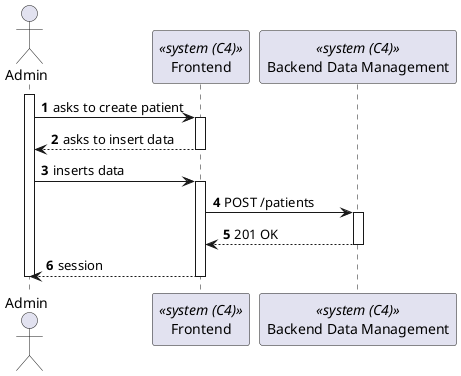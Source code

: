 @startuml process-view
autonumber

actor "Admin" as Admin
participant Frontend as "Frontend" <<system (C4)>>
participant BackendDataManagement as "Backend Data Management" <<system (C4)>>

activate Admin

    Admin -> Frontend : asks to create patient

    activate Frontend
        Frontend --> Admin : asks to insert data
    
    deactivate Frontend

    Admin -> Frontend : inserts data

    activate Frontend
    
        Frontend-> BackendDataManagement : POST /patients
        activate BackendDataManagement

            Frontend <-- BackendDataManagement : 201 OK

        deactivate BackendDataManagement

    Frontend --> Admin : session
    
    deactivate Frontend
deactivate Admin

@enduml